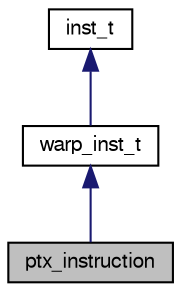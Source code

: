 digraph G
{
  bgcolor="transparent";
  edge [fontname="FreeSans",fontsize="10",labelfontname="FreeSans",labelfontsize="10"];
  node [fontname="FreeSans",fontsize="10",shape=record];
  Node1 [label="ptx_instruction",height=0.2,width=0.4,color="black", fillcolor="grey75", style="filled" fontcolor="black"];
  Node2 -> Node1 [dir=back,color="midnightblue",fontsize="10",style="solid",fontname="FreeSans"];
  Node2 [label="warp_inst_t",height=0.2,width=0.4,color="black",URL="$classwarp__inst__t.html"];
  Node3 -> Node2 [dir=back,color="midnightblue",fontsize="10",style="solid",fontname="FreeSans"];
  Node3 [label="inst_t",height=0.2,width=0.4,color="black",URL="$classinst__t.html"];
}
